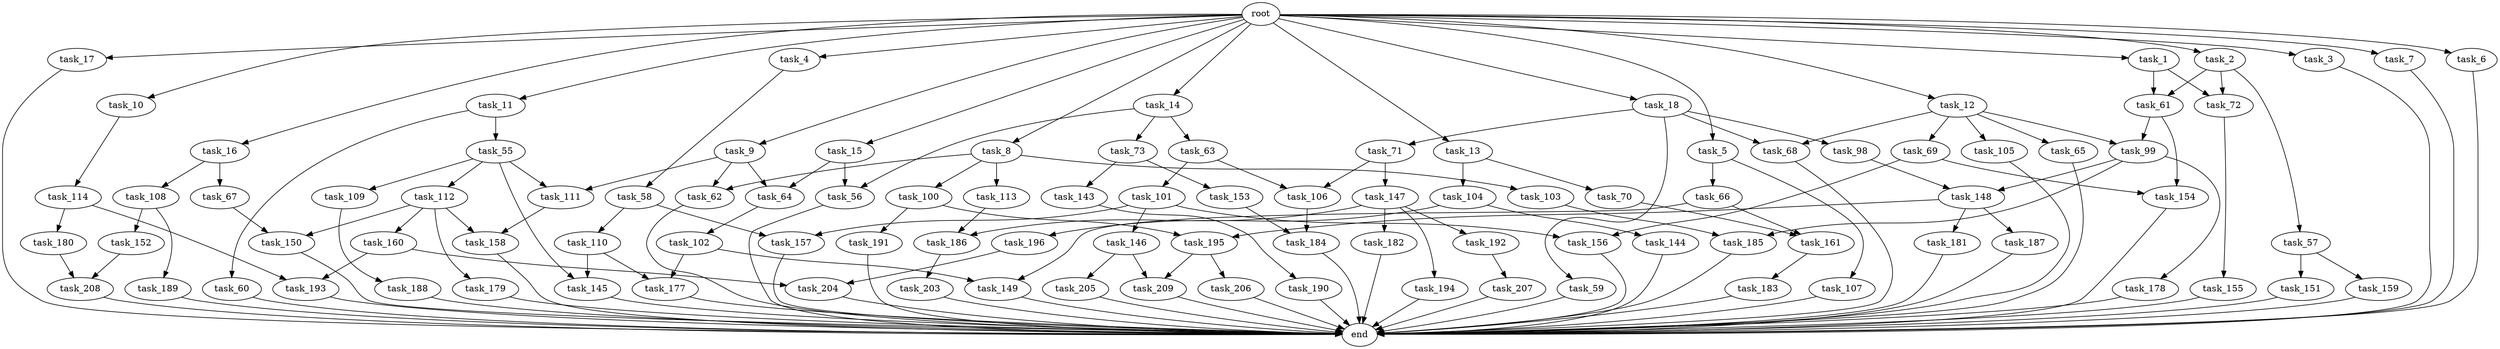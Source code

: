 digraph G {
  task_67 [size="30923764531.200001"];
  task_193 [size="85899345920.000000"];
  task_12 [size="102.400000"];
  task_73 [size="7730941132.800000"];
  task_5 [size="102.400000"];
  task_63 [size="7730941132.800000"];
  task_196 [size="13743895347.200001"];
  task_55 [size="42090679500.800003"];
  task_17 [size="102.400000"];
  task_2 [size="102.400000"];
  task_203 [size="69578470195.199997"];
  task_161 [size="155477816115.200012"];
  task_207 [size="30923764531.200001"];
  task_60 [size="42090679500.800003"];
  task_102 [size="69578470195.199997"];
  task_15 [size="102.400000"];
  task_58 [size="42090679500.800003"];
  task_11 [size="102.400000"];
  task_150 [size="100502234726.400009"];
  task_209 [size="63565515980.800003"];
  task_151 [size="85899345920.000000"];
  task_205 [size="21474836480.000000"];
  task_191 [size="7730941132.800000"];
  task_64 [size="127990025420.800003"];
  task_104 [size="13743895347.200001"];
  root [size="0.000000"];
  task_72 [size="24910810316.800003"];
  task_69 [size="7730941132.800000"];
  task_147 [size="7730941132.800000"];
  task_8 [size="102.400000"];
  task_71 [size="42090679500.800003"];
  task_152 [size="21474836480.000000"];
  task_190 [size="7730941132.800000"];
  task_114 [size="7730941132.800000"];
  task_189 [size="21474836480.000000"];
  task_155 [size="30923764531.200001"];
  task_18 [size="102.400000"];
  task_177 [size="99643241267.200012"];
  task_103 [size="85899345920.000000"];
  task_180 [size="30923764531.200001"];
  task_194 [size="69578470195.199997"];
  task_105 [size="7730941132.800000"];
  task_106 [size="38654705664.000000"];
  task_206 [size="42090679500.800003"];
  task_109 [size="54975581388.800003"];
  task_195 [size="15461882265.600000"];
  task_179 [size="69578470195.199997"];
  task_188 [size="21474836480.000000"];
  task_144 [size="13743895347.200001"];
  task_182 [size="69578470195.199997"];
  task_99 [size="49821620633.600006"];
  task_148 [size="99643241267.200012"];
  task_1 [size="102.400000"];
  task_3 [size="102.400000"];
  task_185 [size="99643241267.200012"];
  task_56 [size="93630287052.800003"];
  task_157 [size="91053306675.200012"];
  task_7 [size="102.400000"];
  task_66 [size="30923764531.200001"];
  task_9 [size="102.400000"];
  task_100 [size="85899345920.000000"];
  task_149 [size="83322365542.400009"];
  task_183 [size="85899345920.000000"];
  task_187 [size="7730941132.800000"];
  end [size="0.000000"];
  task_111 [size="97066260889.600006"];
  task_146 [size="69578470195.199997"];
  task_16 [size="102.400000"];
  task_158 [size="155477816115.200012"];
  task_159 [size="85899345920.000000"];
  task_178 [size="85899345920.000000"];
  task_154 [size="111669149696.000000"];
  task_6 [size="102.400000"];
  task_101 [size="30923764531.200001"];
  task_62 [size="127990025420.800003"];
  task_192 [size="69578470195.199997"];
  task_112 [size="54975581388.800003"];
  task_65 [size="7730941132.800000"];
  task_113 [size="85899345920.000000"];
  task_4 [size="102.400000"];
  task_160 [size="69578470195.199997"];
  task_186 [size="111669149696.000000"];
  task_184 [size="55834574848.000000"];
  task_204 [size="58411555225.600006"];
  task_68 [size="49821620633.600006"];
  task_143 [size="13743895347.200001"];
  task_208 [size="116823110451.200012"];
  task_61 [size="24910810316.800003"];
  task_57 [size="3435973836.800000"];
  task_59 [size="42090679500.800003"];
  task_70 [size="13743895347.200001"];
  task_156 [size="139156940390.399994"];
  task_13 [size="102.400000"];
  task_145 [size="140874927308.800018"];
  task_181 [size="7730941132.800000"];
  task_10 [size="102.400000"];
  task_107 [size="30923764531.200001"];
  task_110 [size="21474836480.000000"];
  task_98 [size="42090679500.800003"];
  task_108 [size="30923764531.200001"];
  task_153 [size="13743895347.200001"];
  task_14 [size="102.400000"];

  task_67 -> task_150 [size="301989888.000000"];
  task_193 -> end [size="1.000000"];
  task_12 -> task_65 [size="75497472.000000"];
  task_12 -> task_99 [size="75497472.000000"];
  task_12 -> task_68 [size="75497472.000000"];
  task_12 -> task_69 [size="75497472.000000"];
  task_12 -> task_105 [size="75497472.000000"];
  task_73 -> task_153 [size="134217728.000000"];
  task_73 -> task_143 [size="134217728.000000"];
  task_5 -> task_66 [size="301989888.000000"];
  task_5 -> task_107 [size="301989888.000000"];
  task_63 -> task_101 [size="301989888.000000"];
  task_63 -> task_106 [size="301989888.000000"];
  task_196 -> task_204 [size="33554432.000000"];
  task_55 -> task_112 [size="536870912.000000"];
  task_55 -> task_109 [size="536870912.000000"];
  task_55 -> task_111 [size="536870912.000000"];
  task_55 -> task_145 [size="536870912.000000"];
  task_17 -> end [size="1.000000"];
  task_2 -> task_61 [size="33554432.000000"];
  task_2 -> task_72 [size="33554432.000000"];
  task_2 -> task_57 [size="33554432.000000"];
  task_203 -> end [size="1.000000"];
  task_161 -> task_183 [size="838860800.000000"];
  task_207 -> end [size="1.000000"];
  task_60 -> end [size="1.000000"];
  task_102 -> task_177 [size="134217728.000000"];
  task_102 -> task_149 [size="134217728.000000"];
  task_15 -> task_64 [size="838860800.000000"];
  task_15 -> task_56 [size="838860800.000000"];
  task_58 -> task_110 [size="209715200.000000"];
  task_58 -> task_157 [size="209715200.000000"];
  task_11 -> task_60 [size="411041792.000000"];
  task_11 -> task_55 [size="411041792.000000"];
  task_150 -> end [size="1.000000"];
  task_209 -> end [size="1.000000"];
  task_151 -> end [size="1.000000"];
  task_205 -> end [size="1.000000"];
  task_191 -> end [size="1.000000"];
  task_64 -> task_102 [size="679477248.000000"];
  task_104 -> task_144 [size="134217728.000000"];
  task_104 -> task_196 [size="134217728.000000"];
  root -> task_7 [size="1.000000"];
  root -> task_8 [size="1.000000"];
  root -> task_12 [size="1.000000"];
  root -> task_18 [size="1.000000"];
  root -> task_1 [size="1.000000"];
  root -> task_3 [size="1.000000"];
  root -> task_16 [size="1.000000"];
  root -> task_5 [size="1.000000"];
  root -> task_10 [size="1.000000"];
  root -> task_6 [size="1.000000"];
  root -> task_17 [size="1.000000"];
  root -> task_9 [size="1.000000"];
  root -> task_11 [size="1.000000"];
  root -> task_4 [size="1.000000"];
  root -> task_13 [size="1.000000"];
  root -> task_2 [size="1.000000"];
  root -> task_14 [size="1.000000"];
  root -> task_15 [size="1.000000"];
  task_72 -> task_155 [size="301989888.000000"];
  task_69 -> task_154 [size="679477248.000000"];
  task_69 -> task_156 [size="679477248.000000"];
  task_147 -> task_182 [size="679477248.000000"];
  task_147 -> task_194 [size="679477248.000000"];
  task_147 -> task_192 [size="679477248.000000"];
  task_147 -> task_186 [size="679477248.000000"];
  task_8 -> task_100 [size="838860800.000000"];
  task_8 -> task_62 [size="838860800.000000"];
  task_8 -> task_103 [size="838860800.000000"];
  task_8 -> task_113 [size="838860800.000000"];
  task_71 -> task_106 [size="75497472.000000"];
  task_71 -> task_147 [size="75497472.000000"];
  task_152 -> task_208 [size="301989888.000000"];
  task_190 -> end [size="1.000000"];
  task_114 -> task_180 [size="301989888.000000"];
  task_114 -> task_193 [size="301989888.000000"];
  task_189 -> end [size="1.000000"];
  task_155 -> end [size="1.000000"];
  task_18 -> task_59 [size="411041792.000000"];
  task_18 -> task_98 [size="411041792.000000"];
  task_18 -> task_68 [size="411041792.000000"];
  task_18 -> task_71 [size="411041792.000000"];
  task_177 -> end [size="1.000000"];
  task_103 -> task_185 [size="134217728.000000"];
  task_180 -> task_208 [size="838860800.000000"];
  task_194 -> end [size="1.000000"];
  task_105 -> end [size="1.000000"];
  task_106 -> task_184 [size="134217728.000000"];
  task_206 -> end [size="1.000000"];
  task_109 -> task_188 [size="209715200.000000"];
  task_195 -> task_206 [size="411041792.000000"];
  task_195 -> task_209 [size="411041792.000000"];
  task_179 -> end [size="1.000000"];
  task_188 -> end [size="1.000000"];
  task_144 -> end [size="1.000000"];
  task_182 -> end [size="1.000000"];
  task_99 -> task_178 [size="838860800.000000"];
  task_99 -> task_148 [size="838860800.000000"];
  task_99 -> task_185 [size="838860800.000000"];
  task_148 -> task_187 [size="75497472.000000"];
  task_148 -> task_181 [size="75497472.000000"];
  task_148 -> task_195 [size="75497472.000000"];
  task_1 -> task_61 [size="209715200.000000"];
  task_1 -> task_72 [size="209715200.000000"];
  task_3 -> end [size="1.000000"];
  task_185 -> end [size="1.000000"];
  task_56 -> end [size="1.000000"];
  task_157 -> end [size="1.000000"];
  task_7 -> end [size="1.000000"];
  task_66 -> task_149 [size="679477248.000000"];
  task_66 -> task_161 [size="679477248.000000"];
  task_9 -> task_64 [size="411041792.000000"];
  task_9 -> task_111 [size="411041792.000000"];
  task_9 -> task_62 [size="411041792.000000"];
  task_100 -> task_195 [size="75497472.000000"];
  task_100 -> task_191 [size="75497472.000000"];
  task_149 -> end [size="1.000000"];
  task_183 -> end [size="1.000000"];
  task_187 -> end [size="1.000000"];
  task_111 -> task_158 [size="838860800.000000"];
  task_146 -> task_205 [size="209715200.000000"];
  task_146 -> task_209 [size="209715200.000000"];
  task_16 -> task_67 [size="301989888.000000"];
  task_16 -> task_108 [size="301989888.000000"];
  task_158 -> end [size="1.000000"];
  task_159 -> end [size="1.000000"];
  task_178 -> end [size="1.000000"];
  task_154 -> end [size="1.000000"];
  task_6 -> end [size="1.000000"];
  task_101 -> task_156 [size="679477248.000000"];
  task_101 -> task_146 [size="679477248.000000"];
  task_101 -> task_157 [size="679477248.000000"];
  task_62 -> end [size="1.000000"];
  task_192 -> task_207 [size="301989888.000000"];
  task_112 -> task_160 [size="679477248.000000"];
  task_112 -> task_150 [size="679477248.000000"];
  task_112 -> task_179 [size="679477248.000000"];
  task_112 -> task_158 [size="679477248.000000"];
  task_65 -> end [size="1.000000"];
  task_113 -> task_186 [size="411041792.000000"];
  task_4 -> task_58 [size="411041792.000000"];
  task_160 -> task_204 [size="536870912.000000"];
  task_160 -> task_193 [size="536870912.000000"];
  task_186 -> task_203 [size="679477248.000000"];
  task_184 -> end [size="1.000000"];
  task_204 -> end [size="1.000000"];
  task_68 -> end [size="1.000000"];
  task_143 -> task_190 [size="75497472.000000"];
  task_208 -> end [size="1.000000"];
  task_61 -> task_154 [size="411041792.000000"];
  task_61 -> task_99 [size="411041792.000000"];
  task_57 -> task_159 [size="838860800.000000"];
  task_57 -> task_151 [size="838860800.000000"];
  task_59 -> end [size="1.000000"];
  task_70 -> task_161 [size="838860800.000000"];
  task_156 -> end [size="1.000000"];
  task_13 -> task_104 [size="134217728.000000"];
  task_13 -> task_70 [size="134217728.000000"];
  task_145 -> end [size="1.000000"];
  task_181 -> end [size="1.000000"];
  task_10 -> task_114 [size="75497472.000000"];
  task_107 -> end [size="1.000000"];
  task_110 -> task_177 [size="838860800.000000"];
  task_110 -> task_145 [size="838860800.000000"];
  task_98 -> task_148 [size="134217728.000000"];
  task_108 -> task_152 [size="209715200.000000"];
  task_108 -> task_189 [size="209715200.000000"];
  task_153 -> task_184 [size="411041792.000000"];
  task_14 -> task_63 [size="75497472.000000"];
  task_14 -> task_56 [size="75497472.000000"];
  task_14 -> task_73 [size="75497472.000000"];
}
